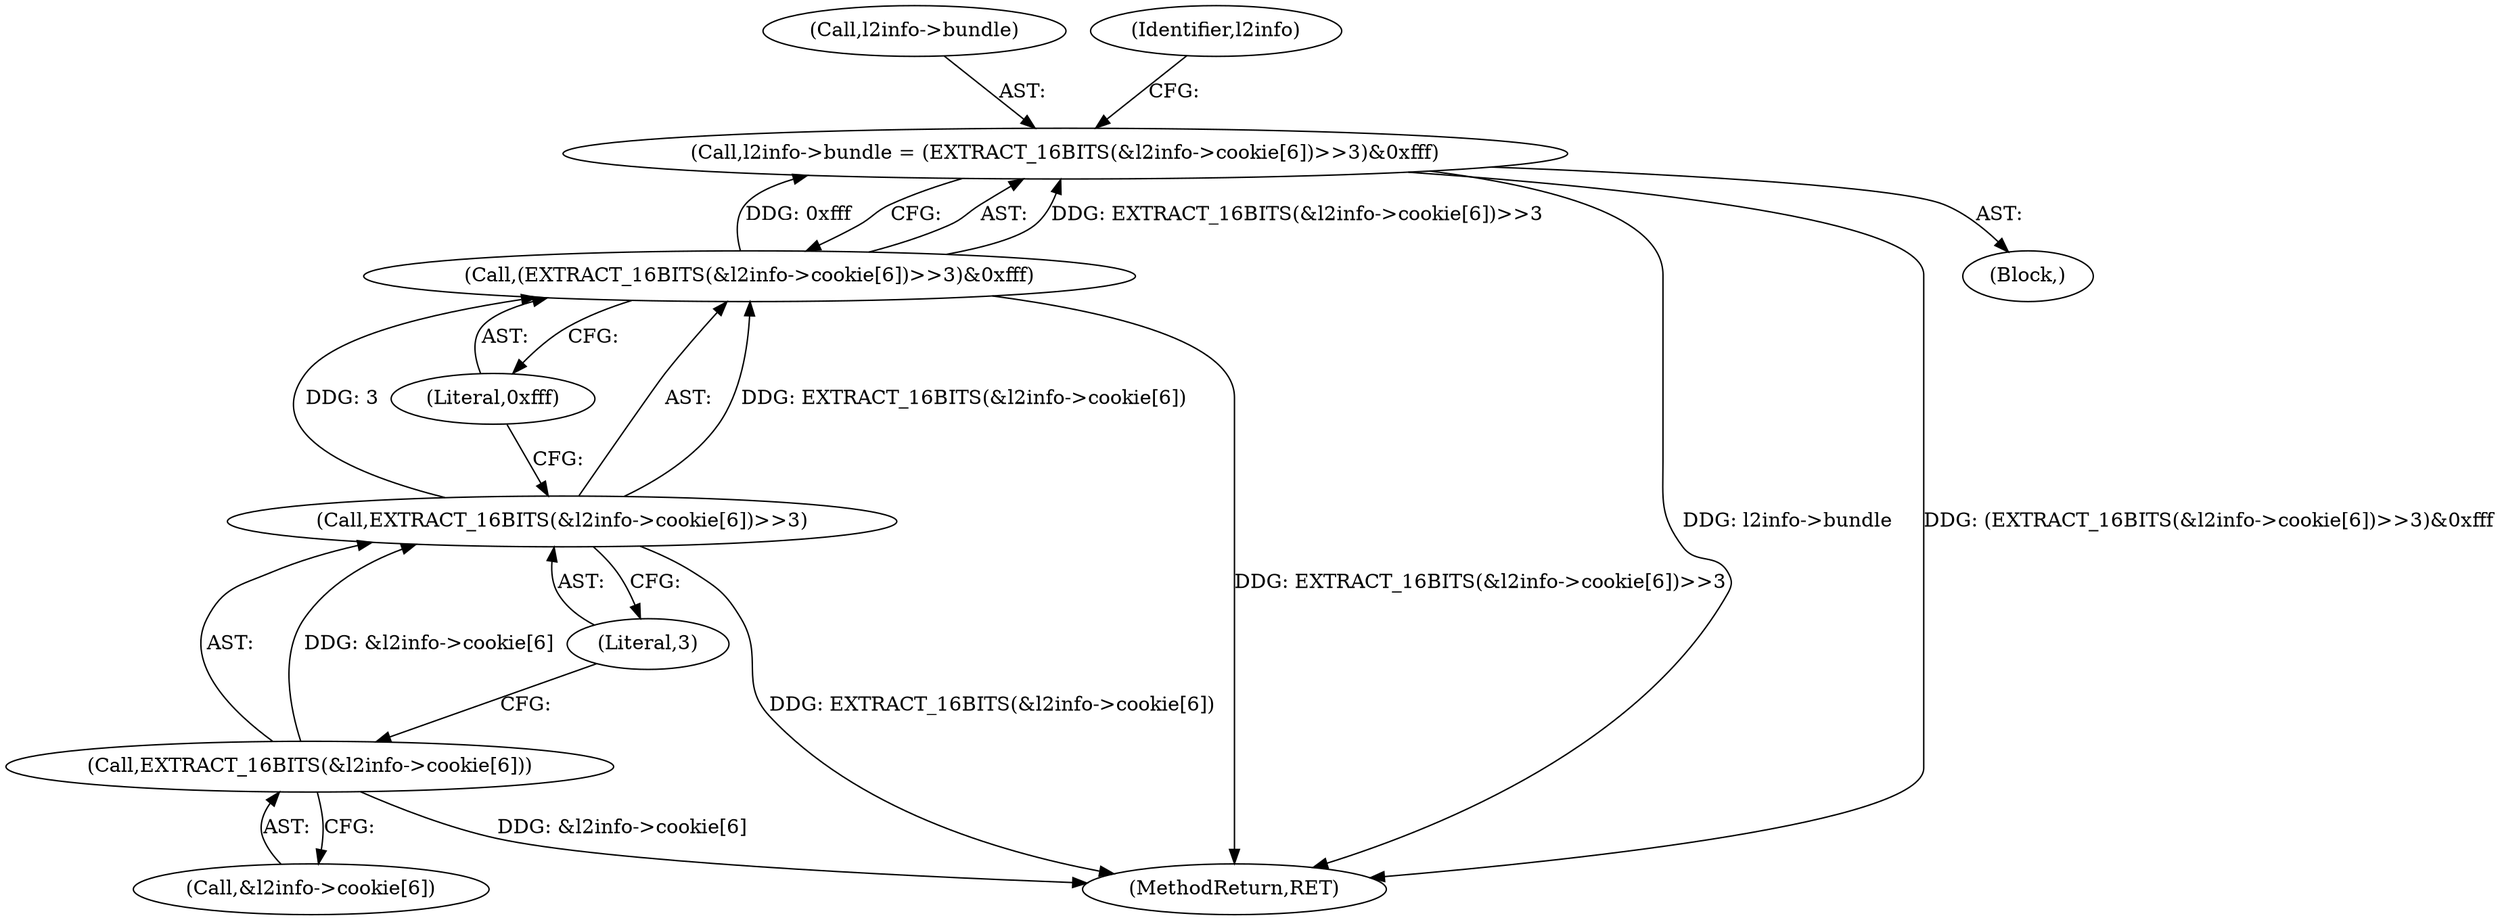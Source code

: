 digraph "0_tcpdump_b534e304568585707c4a92422aeca25cf908ff02_4@pointer" {
"1000835" [label="(Call,l2info->bundle = (EXTRACT_16BITS(&l2info->cookie[6])>>3)&0xfff)"];
"1000839" [label="(Call,(EXTRACT_16BITS(&l2info->cookie[6])>>3)&0xfff)"];
"1000840" [label="(Call,EXTRACT_16BITS(&l2info->cookie[6])>>3)"];
"1000841" [label="(Call,EXTRACT_16BITS(&l2info->cookie[6]))"];
"1000848" [label="(Literal,3)"];
"1000849" [label="(Literal,0xfff)"];
"1000836" [label="(Call,l2info->bundle)"];
"1000842" [label="(Call,&l2info->cookie[6])"];
"1001069" [label="(MethodReturn,RET)"];
"1000835" [label="(Call,l2info->bundle = (EXTRACT_16BITS(&l2info->cookie[6])>>3)&0xfff)"];
"1000796" [label="(Block,)"];
"1000852" [label="(Identifier,l2info)"];
"1000839" [label="(Call,(EXTRACT_16BITS(&l2info->cookie[6])>>3)&0xfff)"];
"1000841" [label="(Call,EXTRACT_16BITS(&l2info->cookie[6]))"];
"1000840" [label="(Call,EXTRACT_16BITS(&l2info->cookie[6])>>3)"];
"1000835" -> "1000796"  [label="AST: "];
"1000835" -> "1000839"  [label="CFG: "];
"1000836" -> "1000835"  [label="AST: "];
"1000839" -> "1000835"  [label="AST: "];
"1000852" -> "1000835"  [label="CFG: "];
"1000835" -> "1001069"  [label="DDG: l2info->bundle"];
"1000835" -> "1001069"  [label="DDG: (EXTRACT_16BITS(&l2info->cookie[6])>>3)&0xfff"];
"1000839" -> "1000835"  [label="DDG: EXTRACT_16BITS(&l2info->cookie[6])>>3"];
"1000839" -> "1000835"  [label="DDG: 0xfff"];
"1000839" -> "1000849"  [label="CFG: "];
"1000840" -> "1000839"  [label="AST: "];
"1000849" -> "1000839"  [label="AST: "];
"1000839" -> "1001069"  [label="DDG: EXTRACT_16BITS(&l2info->cookie[6])>>3"];
"1000840" -> "1000839"  [label="DDG: EXTRACT_16BITS(&l2info->cookie[6])"];
"1000840" -> "1000839"  [label="DDG: 3"];
"1000840" -> "1000848"  [label="CFG: "];
"1000841" -> "1000840"  [label="AST: "];
"1000848" -> "1000840"  [label="AST: "];
"1000849" -> "1000840"  [label="CFG: "];
"1000840" -> "1001069"  [label="DDG: EXTRACT_16BITS(&l2info->cookie[6])"];
"1000841" -> "1000840"  [label="DDG: &l2info->cookie[6]"];
"1000841" -> "1000842"  [label="CFG: "];
"1000842" -> "1000841"  [label="AST: "];
"1000848" -> "1000841"  [label="CFG: "];
"1000841" -> "1001069"  [label="DDG: &l2info->cookie[6]"];
}
